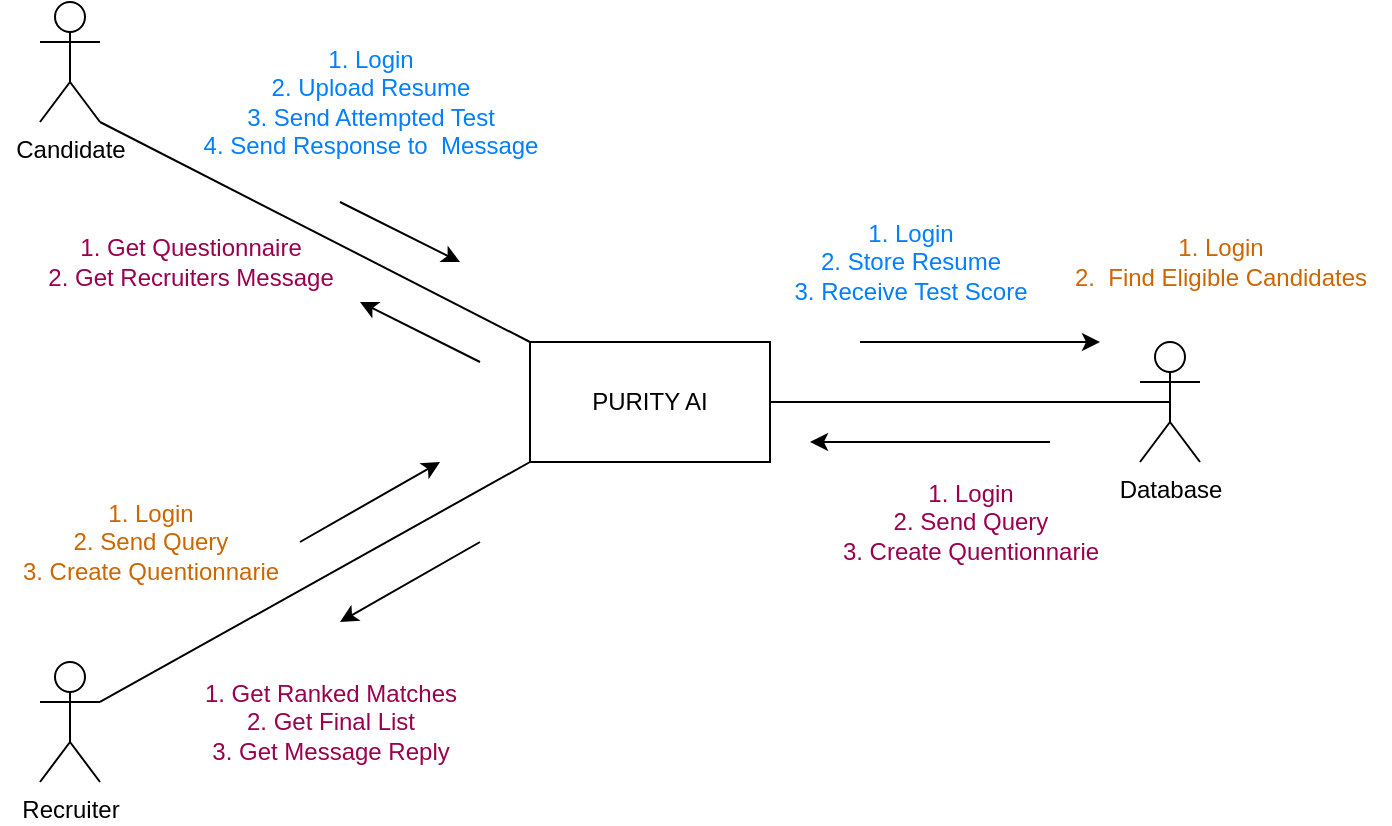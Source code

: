 <mxfile version="24.9.0">
  <diagram name="Page-1" id="SNE1HmwInn2z7xxRQhiP">
    <mxGraphModel dx="989" dy="551" grid="1" gridSize="10" guides="1" tooltips="1" connect="1" arrows="1" fold="1" page="1" pageScale="1" pageWidth="850" pageHeight="1100" math="0" shadow="0">
      <root>
        <mxCell id="0" />
        <mxCell id="1" parent="0" />
        <mxCell id="wNL4AaKvywY6EFF4VpWm-8" style="rounded=0;orthogonalLoop=1;jettySize=auto;html=1;exitX=1;exitY=1;exitDx=0;exitDy=0;exitPerimeter=0;entryX=0;entryY=0;entryDx=0;entryDy=0;endArrow=none;endFill=0;" edge="1" parent="1" source="wNL4AaKvywY6EFF4VpWm-1" target="wNL4AaKvywY6EFF4VpWm-4">
          <mxGeometry relative="1" as="geometry" />
        </mxCell>
        <mxCell id="wNL4AaKvywY6EFF4VpWm-1" value="Candidate" style="shape=umlActor;verticalLabelPosition=bottom;verticalAlign=top;html=1;outlineConnect=0;" vertex="1" parent="1">
          <mxGeometry x="120" y="180" width="30" height="60" as="geometry" />
        </mxCell>
        <mxCell id="wNL4AaKvywY6EFF4VpWm-9" style="rounded=0;orthogonalLoop=1;jettySize=auto;html=1;exitX=1;exitY=0.333;exitDx=0;exitDy=0;exitPerimeter=0;entryX=0;entryY=1;entryDx=0;entryDy=0;endArrow=none;endFill=0;" edge="1" parent="1" source="wNL4AaKvywY6EFF4VpWm-3" target="wNL4AaKvywY6EFF4VpWm-4">
          <mxGeometry relative="1" as="geometry" />
        </mxCell>
        <mxCell id="wNL4AaKvywY6EFF4VpWm-3" value="Recruiter" style="shape=umlActor;verticalLabelPosition=bottom;verticalAlign=top;html=1;outlineConnect=0;" vertex="1" parent="1">
          <mxGeometry x="120" y="510" width="30" height="60" as="geometry" />
        </mxCell>
        <mxCell id="wNL4AaKvywY6EFF4VpWm-10" style="edgeStyle=orthogonalEdgeStyle;rounded=0;orthogonalLoop=1;jettySize=auto;html=1;entryX=0.5;entryY=0.5;entryDx=0;entryDy=0;entryPerimeter=0;endArrow=none;endFill=0;" edge="1" parent="1" source="wNL4AaKvywY6EFF4VpWm-4" target="wNL4AaKvywY6EFF4VpWm-5">
          <mxGeometry relative="1" as="geometry" />
        </mxCell>
        <mxCell id="wNL4AaKvywY6EFF4VpWm-4" value="PURITY AI" style="rounded=0;whiteSpace=wrap;html=1;" vertex="1" parent="1">
          <mxGeometry x="365" y="350" width="120" height="60" as="geometry" />
        </mxCell>
        <mxCell id="wNL4AaKvywY6EFF4VpWm-5" value="Database" style="shape=umlActor;verticalLabelPosition=bottom;verticalAlign=top;html=1;outlineConnect=0;" vertex="1" parent="1">
          <mxGeometry x="670" y="350" width="30" height="60" as="geometry" />
        </mxCell>
        <mxCell id="wNL4AaKvywY6EFF4VpWm-11" value="&lt;font color=&quot;#007fff&quot;&gt;1. Login&lt;/font&gt;&lt;div&gt;&lt;font color=&quot;#007fff&quot;&gt;2. Upload Resume&lt;br&gt;3. Send Attempted Test&lt;br&gt;4. Send Response to&amp;nbsp; Message&lt;/font&gt;&lt;/div&gt;" style="text;html=1;align=center;verticalAlign=middle;resizable=0;points=[];autosize=1;strokeColor=none;fillColor=none;" vertex="1" parent="1">
          <mxGeometry x="190" y="195" width="190" height="70" as="geometry" />
        </mxCell>
        <mxCell id="wNL4AaKvywY6EFF4VpWm-12" value="&lt;font color=&quot;#007fff&quot;&gt;1. Login&lt;/font&gt;&lt;div&gt;&lt;font color=&quot;#007fff&quot;&gt;2. Store Resume&lt;br&gt;3. Receive Test Score&lt;/font&gt;&lt;/div&gt;" style="text;html=1;align=center;verticalAlign=middle;resizable=0;points=[];autosize=1;strokeColor=none;fillColor=none;" vertex="1" parent="1">
          <mxGeometry x="485" y="280" width="140" height="60" as="geometry" />
        </mxCell>
        <mxCell id="wNL4AaKvywY6EFF4VpWm-13" value="&lt;font color=&quot;#cc6600&quot;&gt;1. Login&lt;/font&gt;&lt;div&gt;&lt;font color=&quot;#cc6600&quot;&gt;2. Send Query&lt;br&gt;3. Create Quentionnarie&lt;/font&gt;&lt;/div&gt;" style="text;html=1;align=center;verticalAlign=middle;resizable=0;points=[];autosize=1;strokeColor=none;fillColor=none;" vertex="1" parent="1">
          <mxGeometry x="100" y="420" width="150" height="60" as="geometry" />
        </mxCell>
        <mxCell id="wNL4AaKvywY6EFF4VpWm-14" value="&lt;font color=&quot;#cc6600&quot;&gt;1. Login&lt;/font&gt;&lt;div&gt;&lt;font color=&quot;#cc6600&quot;&gt;2.&amp;nbsp; Find Eligible Candidates&lt;br&gt;&lt;/font&gt;&lt;/div&gt;" style="text;html=1;align=center;verticalAlign=middle;resizable=0;points=[];autosize=1;strokeColor=none;fillColor=none;" vertex="1" parent="1">
          <mxGeometry x="625" y="290" width="170" height="40" as="geometry" />
        </mxCell>
        <mxCell id="wNL4AaKvywY6EFF4VpWm-15" value="&lt;font color=&quot;#99004d&quot;&gt;1. Login&lt;/font&gt;&lt;div&gt;&lt;font color=&quot;#99004d&quot;&gt;2. Send Query&lt;br&gt;3. Create Quentionnarie&lt;/font&gt;&lt;/div&gt;" style="text;html=1;align=center;verticalAlign=middle;resizable=0;points=[];autosize=1;strokeColor=none;fillColor=none;" vertex="1" parent="1">
          <mxGeometry x="510" y="410" width="150" height="60" as="geometry" />
        </mxCell>
        <mxCell id="wNL4AaKvywY6EFF4VpWm-16" value="&lt;font color=&quot;#99004d&quot;&gt;1. Get Ranked Matches&lt;/font&gt;&lt;div&gt;&lt;font color=&quot;#99004d&quot;&gt;2. Get Final List&lt;br&gt;3. Get Message Reply&lt;/font&gt;&lt;/div&gt;" style="text;html=1;align=center;verticalAlign=middle;resizable=0;points=[];autosize=1;strokeColor=none;fillColor=none;" vertex="1" parent="1">
          <mxGeometry x="190" y="510" width="150" height="60" as="geometry" />
        </mxCell>
        <mxCell id="wNL4AaKvywY6EFF4VpWm-17" value="&lt;font color=&quot;#99004d&quot;&gt;1. Get Questionnaire&lt;/font&gt;&lt;div&gt;&lt;font color=&quot;#99004d&quot;&gt;2. Get Recruiters Message&lt;br&gt;&lt;/font&gt;&lt;/div&gt;" style="text;html=1;align=center;verticalAlign=middle;resizable=0;points=[];autosize=1;strokeColor=none;fillColor=none;" vertex="1" parent="1">
          <mxGeometry x="110" y="290" width="170" height="40" as="geometry" />
        </mxCell>
        <mxCell id="wNL4AaKvywY6EFF4VpWm-19" value="" style="endArrow=classic;html=1;rounded=0;" edge="1" parent="1">
          <mxGeometry width="50" height="50" relative="1" as="geometry">
            <mxPoint x="625" y="400" as="sourcePoint" />
            <mxPoint x="505" y="400" as="targetPoint" />
          </mxGeometry>
        </mxCell>
        <mxCell id="wNL4AaKvywY6EFF4VpWm-20" value="" style="endArrow=classic;html=1;rounded=0;" edge="1" parent="1">
          <mxGeometry width="50" height="50" relative="1" as="geometry">
            <mxPoint x="530" y="350" as="sourcePoint" />
            <mxPoint x="650" y="350" as="targetPoint" />
          </mxGeometry>
        </mxCell>
        <mxCell id="wNL4AaKvywY6EFF4VpWm-22" value="" style="endArrow=classic;html=1;rounded=0;" edge="1" parent="1">
          <mxGeometry width="50" height="50" relative="1" as="geometry">
            <mxPoint x="250" y="450" as="sourcePoint" />
            <mxPoint x="320" y="410" as="targetPoint" />
          </mxGeometry>
        </mxCell>
        <mxCell id="wNL4AaKvywY6EFF4VpWm-23" value="" style="endArrow=classic;html=1;rounded=0;" edge="1" parent="1">
          <mxGeometry width="50" height="50" relative="1" as="geometry">
            <mxPoint x="340" y="450" as="sourcePoint" />
            <mxPoint x="270" y="490" as="targetPoint" />
          </mxGeometry>
        </mxCell>
        <mxCell id="wNL4AaKvywY6EFF4VpWm-24" value="" style="endArrow=classic;html=1;rounded=0;" edge="1" parent="1">
          <mxGeometry width="50" height="50" relative="1" as="geometry">
            <mxPoint x="270" y="280" as="sourcePoint" />
            <mxPoint x="330" y="310" as="targetPoint" />
          </mxGeometry>
        </mxCell>
        <mxCell id="wNL4AaKvywY6EFF4VpWm-25" value="" style="endArrow=classic;html=1;rounded=0;" edge="1" parent="1">
          <mxGeometry width="50" height="50" relative="1" as="geometry">
            <mxPoint x="340" y="360" as="sourcePoint" />
            <mxPoint x="280" y="330" as="targetPoint" />
          </mxGeometry>
        </mxCell>
      </root>
    </mxGraphModel>
  </diagram>
</mxfile>

